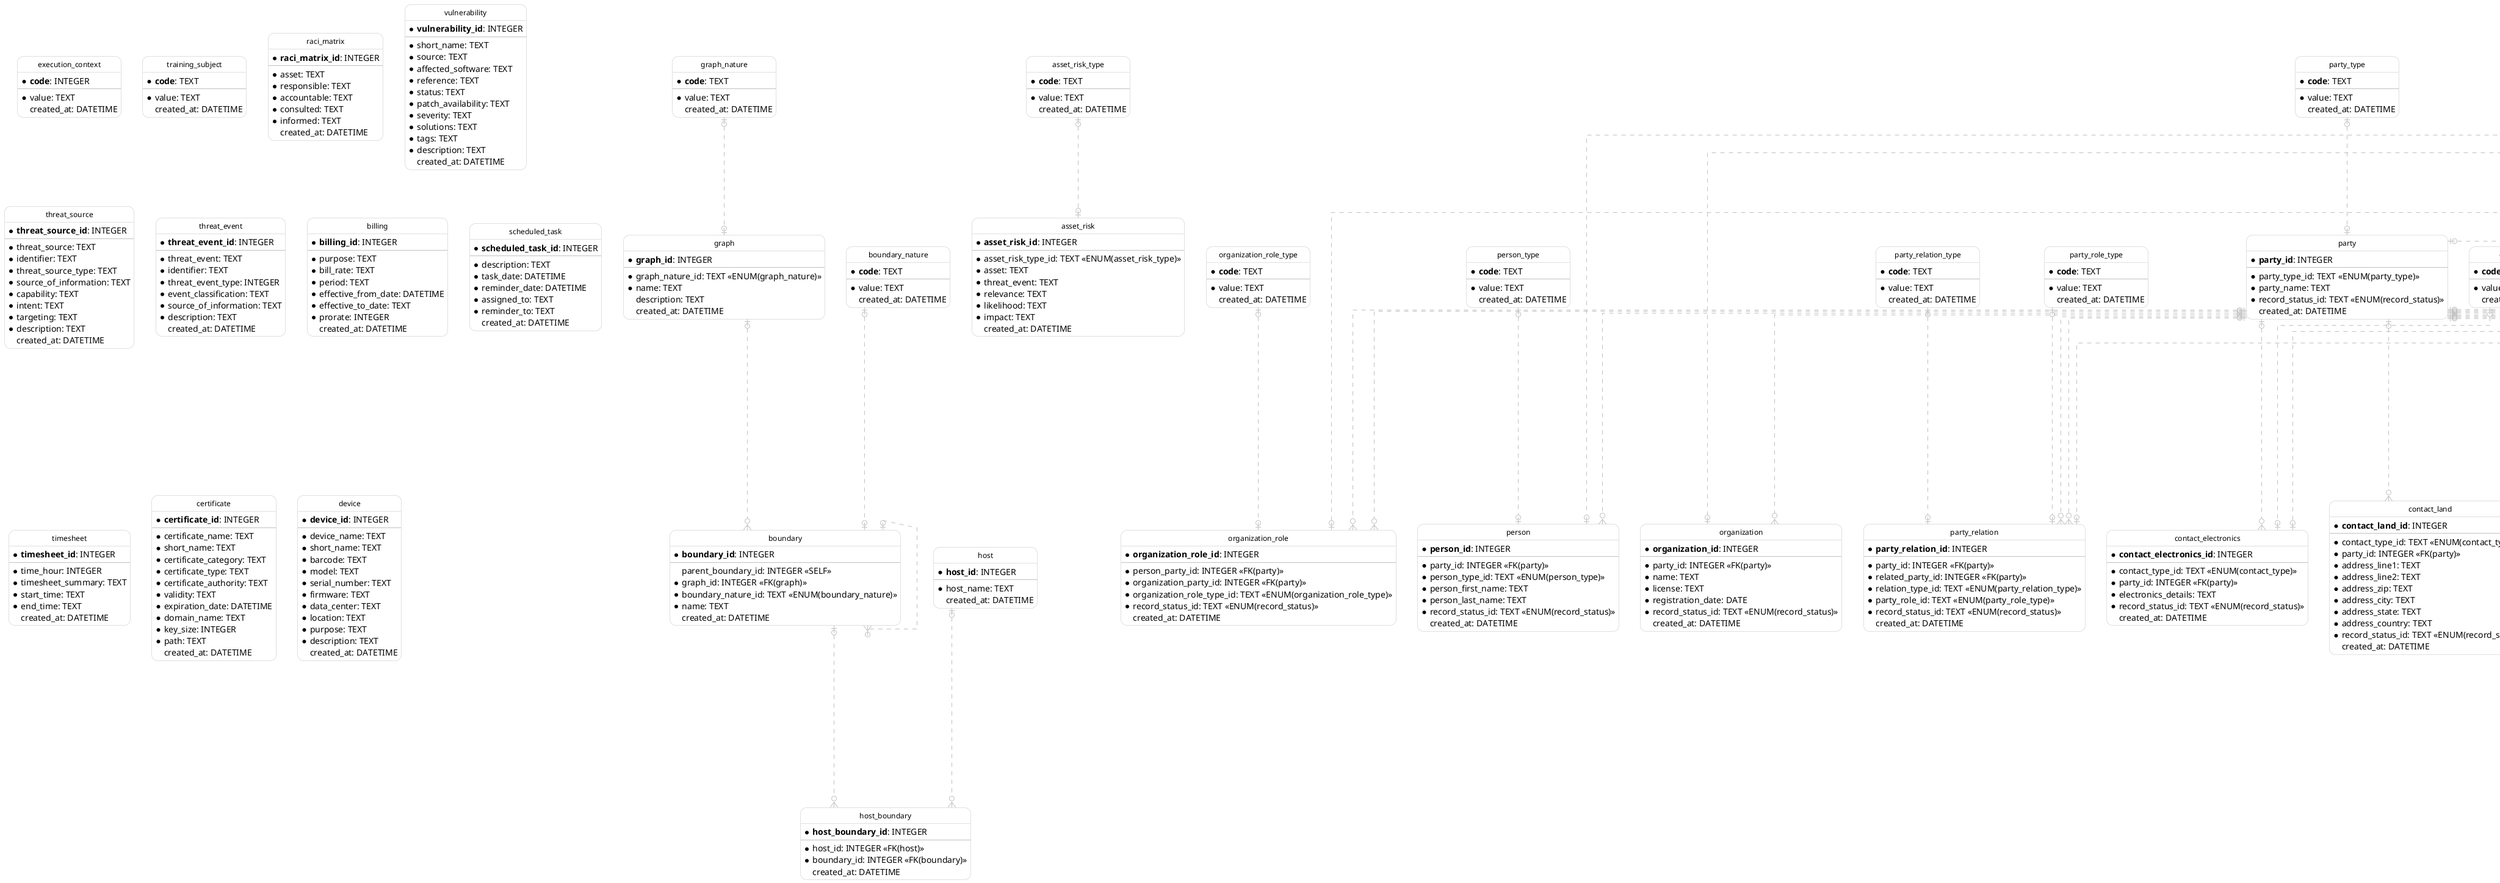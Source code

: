 @startuml models
  hide circle
  skinparam linetype ortho
  skinparam roundcorner 20
  skinparam class {
    BackgroundColor White
    ArrowColor Silver
    BorderColor Silver
    FontColor Black
    FontSize 12
  }

  entity "execution_context" as execution_context {
    * **code**: INTEGER
    --
    * value: TEXT
      created_at: DATETIME
  }

  entity "graph_nature" as graph_nature {
    * **code**: TEXT
    --
    * value: TEXT
      created_at: DATETIME
  }

  entity "boundary_nature" as boundary_nature {
    * **code**: TEXT
    --
    * value: TEXT
      created_at: DATETIME
  }

  entity "asset_risk_type" as asset_risk_type {
    * **code**: TEXT
    --
    * value: TEXT
      created_at: DATETIME
  }

  entity "organization_role_type" as organization_role_type {
    * **code**: TEXT
    --
    * value: TEXT
      created_at: DATETIME
  }

  entity "party_type" as party_type {
    * **code**: TEXT
    --
    * value: TEXT
      created_at: DATETIME
  }

  entity "person_type" as person_type {
    * **code**: TEXT
    --
    * value: TEXT
      created_at: DATETIME
  }

  entity "contact_type" as contact_type {
    * **code**: TEXT
    --
    * value: TEXT
      created_at: DATETIME
  }

  entity "party_relation_type" as party_relation_type {
    * **code**: TEXT
    --
    * value: TEXT
      created_at: DATETIME
  }

  entity "record_status" as record_status {
    * **code**: TEXT
    --
    * value: TEXT
      created_at: DATETIME
  }

  entity "training_subject" as training_subject {
    * **code**: TEXT
    --
    * value: TEXT
      created_at: DATETIME
  }

  entity "status_value" as status_value {
    * **code**: TEXT
    --
    * value: TEXT
      created_at: DATETIME
  }

  entity "rating_value" as rating_value {
    * **code**: TEXT
    --
    * value: TEXT
      created_at: DATETIME
  }

  entity "contract_type" as contract_type {
    * **code**: TEXT
    --
    * value: TEXT
      created_at: DATETIME
  }

  entity "agreement_type" as agreement_type {
    * **code**: TEXT
    --
    * value: TEXT
      created_at: DATETIME
  }

  entity "risk_type" as risk_type {
    * **code**: TEXT
    --
    * value: TEXT
      created_at: DATETIME
  }

  entity "severity_type" as severity_type {
    * **code**: TEXT
    --
    * value: TEXT
      created_at: DATETIME
  }

  entity "priority_type" as priority_type {
    * **code**: TEXT
    --
    * value: TEXT
      created_at: DATETIME
  }

  entity "incident_type" as incident_type {
    * **code**: TEXT
    --
    * value: TEXT
      created_at: DATETIME
  }

  entity "incident_status" as incident_status {
    * **code**: TEXT
    --
    * value: TEXT
      created_at: DATETIME
  }

  entity "incident_category_type" as incident_category_type {
    * **code**: TEXT
    --
    * value: TEXT
      created_at: DATETIME
  }

  entity "risk_subject" as risk_subject {
    * **code**: TEXT
    --
    * value: TEXT
      created_at: DATETIME
  }

  entity "party_role_type" as party_role_type {
    * **code**: TEXT
    --
    * value: TEXT
      created_at: DATETIME
  }

  entity "host" as host {
    * **host_id**: INTEGER
    --
    * host_name: TEXT
      created_at: DATETIME
  }

  entity "graph" as graph {
    * **graph_id**: INTEGER
    --
    * graph_nature_id: TEXT <<ENUM(graph_nature)>>
    * name: TEXT
      description: TEXT
      created_at: DATETIME
  }

  entity "boundary" as boundary {
    * **boundary_id**: INTEGER
    --
      parent_boundary_id: INTEGER <<SELF>>
    * graph_id: INTEGER <<FK(graph)>>
    * boundary_nature_id: TEXT <<ENUM(boundary_nature)>>
    * name: TEXT
      created_at: DATETIME
  }

  entity "host_boundary" as host_boundary {
    * **host_boundary_id**: INTEGER
    --
    * host_id: INTEGER <<FK(host)>>
    * boundary_id: INTEGER <<FK(boundary)>>
      created_at: DATETIME
  }

  entity "raci_matrix" as raci_matrix {
    * **raci_matrix_id**: INTEGER
    --
    * asset: TEXT
    * responsible: TEXT
    * accountable: TEXT
    * consulted: TEXT
    * informed: TEXT
      created_at: DATETIME
  }

  entity "asset_risk" as asset_risk {
    * **asset_risk_id**: INTEGER
    --
    * asset_risk_type_id: TEXT <<ENUM(asset_risk_type)>>
    * asset: TEXT
    * threat_event: TEXT
    * relevance: TEXT
    * likelihood: TEXT
    * impact: TEXT
      created_at: DATETIME
  }

  entity "vulnerability" as vulnerability {
    * **vulnerability_id**: INTEGER
    --
    * short_name: TEXT
    * source: TEXT
    * affected_software: TEXT
    * reference: TEXT
    * status: TEXT
    * patch_availability: TEXT
    * severity: TEXT
    * solutions: TEXT
    * tags: TEXT
    * description: TEXT
      created_at: DATETIME
  }

  entity "threat_source" as threat_source {
    * **threat_source_id**: INTEGER
    --
    * threat_source: TEXT
    * identifier: TEXT
    * threat_source_type: TEXT
    * source_of_information: TEXT
    * capability: TEXT
    * intent: TEXT
    * targeting: TEXT
    * description: TEXT
      created_at: DATETIME
  }

  entity "threat_event" as threat_event {
    * **threat_event_id**: INTEGER
    --
    * threat_event: TEXT
    * identifier: TEXT
    * threat_event_type: INTEGER
    * event_classification: TEXT
    * source_of_information: TEXT
    * description: TEXT
      created_at: DATETIME
  }

  entity "billing" as billing {
    * **billing_id**: INTEGER
    --
    * purpose: TEXT
    * bill_rate: TEXT
    * period: TEXT
    * effective_from_date: DATETIME
    * effective_to_date: TEXT
    * prorate: INTEGER
      created_at: DATETIME
  }

  entity "scheduled_task" as scheduled_task {
    * **scheduled_task_id**: INTEGER
    --
    * description: TEXT
    * task_date: DATETIME
    * reminder_date: DATETIME
    * assigned_to: TEXT
    * reminder_to: TEXT
      created_at: DATETIME
  }

  entity "timesheet" as timesheet {
    * **timesheet_id**: INTEGER
    --
    * time_hour: INTEGER
    * timesheet_summary: TEXT
    * start_time: TEXT
    * end_time: TEXT
      created_at: DATETIME
  }

  entity "certificate" as certificate {
    * **certificate_id**: INTEGER
    --
    * certificate_name: TEXT
    * short_name: TEXT
    * certificate_category: TEXT
    * certificate_type: TEXT
    * certificate_authority: TEXT
    * validity: TEXT
    * expiration_date: DATETIME
    * domain_name: TEXT
    * key_size: INTEGER
    * path: TEXT
      created_at: DATETIME
  }

  entity "device" as device {
    * **device_id**: INTEGER
    --
    * device_name: TEXT
    * short_name: TEXT
    * barcode: TEXT
    * model: TEXT
    * serial_number: TEXT
    * firmware: TEXT
    * data_center: TEXT
    * location: TEXT
    * purpose: TEXT
    * description: TEXT
      created_at: DATETIME
  }

  entity "party" as party {
    * **party_id**: INTEGER
    --
    * party_type_id: TEXT <<ENUM(party_type)>>
    * party_name: TEXT
    * record_status_id: TEXT <<ENUM(record_status)>>
      created_at: DATETIME
  }

  entity "person" as person {
    * **person_id**: INTEGER
    --
    * party_id: INTEGER <<FK(party)>>
    * person_type_id: TEXT <<ENUM(person_type)>>
    * person_first_name: TEXT
    * person_last_name: TEXT
    * record_status_id: TEXT <<ENUM(record_status)>>
      created_at: DATETIME
  }

  entity "organization" as organization {
    * **organization_id**: INTEGER
    --
    * party_id: INTEGER <<FK(party)>>
    * name: TEXT
    * license: TEXT
    * registration_date: DATE
    * record_status_id: TEXT <<ENUM(record_status)>>
      created_at: DATETIME
  }

  entity "party_relation" as party_relation {
    * **party_relation_id**: INTEGER
    --
    * party_id: INTEGER <<FK(party)>>
    * related_party_id: INTEGER <<FK(party)>>
    * relation_type_id: TEXT <<ENUM(party_relation_type)>>
    * party_role_id: TEXT <<ENUM(party_role_type)>>
    * record_status_id: TEXT <<ENUM(record_status)>>
      created_at: DATETIME
  }

  entity "contact_electronics" as contact_electronics {
    * **contact_electronics_id**: INTEGER
    --
    * contact_type_id: TEXT <<ENUM(contact_type)>>
    * party_id: INTEGER <<FK(party)>>
    * electronics_details: TEXT
    * record_status_id: TEXT <<ENUM(record_status)>>
      created_at: DATETIME
  }

  entity "contact_land" as contact_land {
    * **contact_land_id**: INTEGER
    --
    * contact_type_id: TEXT <<ENUM(contact_type)>>
    * party_id: INTEGER <<FK(party)>>
    * address_line1: TEXT
    * address_line2: TEXT
    * address_zip: TEXT
    * address_city: TEXT
    * address_state: TEXT
    * address_country: TEXT
    * record_status_id: TEXT <<ENUM(record_status)>>
      created_at: DATETIME
  }

  entity "organization_role" as organization_role {
    * **organization_role_id**: INTEGER
    --
    * person_party_id: INTEGER <<FK(party)>>
    * organization_party_id: INTEGER <<FK(party)>>
    * organization_role_type_id: TEXT <<ENUM(organization_role_type)>>
    * record_status_id: TEXT <<ENUM(record_status)>>
      created_at: DATETIME
  }

  entity "rating" as rating {
    * **rating_id**: INTEGER
    --
    * party_id: INTEGER <<FK(party)>>
    * score_id: TEXT <<ENUM(rating_value)>>
    * record_status_id: TEXT <<ENUM(record_status)>>
      created_at: DATETIME
  }

  entity "contract" as contract {
    * **contract_id**: INTEGER
    --
    * party_id: INTEGER <<FK(party)>>
    * contract_type_id: TEXT <<ENUM(contract_type)>>
    * date_contract_signed: DATETIME
    * date_contract_expires: DATETIME
    * date_of_last_review: DATETIME
    * date_of_next_review: DATETIME
    * date_of_contract_review: DATETIME
    * date_of_contract_approval: DATETIME
    * record_status_id: TEXT <<ENUM(record_status)>>
      created_at: DATETIME
  }

  entity "note" as note {
    * **note_id**: INTEGER
    --
    * party_id: INTEGER <<FK(party)>>
    * note: TEXT
    * record_status_id: TEXT <<ENUM(record_status)>>
      created_at: DATETIME
  }

  entity "agreement" as agreement {
    * **agreement_id**: INTEGER
    --
    * party_id: INTEGER <<FK(party)>>
    * agreement_type_id: TEXT <<ENUM(agreement_type)>>
    * signed_status_id: TEXT <<ENUM(status_value)>>
    * document_path: TEXT
    * record_status_id: TEXT <<ENUM(record_status)>>
      created_at: DATETIME
  }

  entity "risk_register" as risk_register {
    * **risk_register_id**: INTEGER
    --
    * description: TEXT
    * risk_subject_id: TEXT <<ENUM(risk_subject)>>
    * risk_type_id: TEXT <<ENUM(risk_type)>>
    * impact_to_the_organization: TEXT
    * rating_likelihood_id: TEXT <<ENUM(rating_value)>>
    * rating_impact_id: TEXT <<ENUM(rating_value)>>
    * rating_overall_risk_id: TEXT <<ENUM(rating_value)>>
    * control_effectivenes_controls_in_place: TEXT
    * control_effectivenes_control_effectiveness_id: TEXT <<ENUM(rating_value)>>
    * control_effectivenes_over_all_residual_risk_rating_id: TEXT <<ENUM(rating_value)>>
    * mitigation_further_actions: TEXT
    * control_monitor_mitigation_actions_tracking_strategy: TEXT
    * control_monitor_action_due_date: DATE
    * control_monitor_risk_owner_id: INTEGER <<FK(party)>>
    * record_status_id: TEXT <<ENUM(record_status)>>
      created_at: DATETIME
  }

  entity "incident" as incident {
    * **incident_id**: INTEGER
    --
    * title: TEXT
    * incident_date: DATE
    * time_and_time_zone: DATETIME
    * category_id: TEXT <<ENUM(incident_category_type)>>
    * severity_id: TEXT <<ENUM(severity_type)>>
    * priority_id: TEXT <<ENUM(priority_type)>>
    * internal_or_external_id: TEXT <<ENUM(incident_type)>>
    * location: TEXT
    * it_service_impacted: TEXT
    * impacted_modules: TEXT
    * impacted_dept: TEXT
    * reported_by_id: INTEGER <<FK(party)>>
    * reported_to_id: INTEGER <<FK(party)>>
    * brief_description: TEXT
    * detailed_description: TEXT
    * assigned_to_id: INTEGER <<FK(party)>>
    * assigned_date: DATE
    * investigation_details: TEXT
    * containment_details: TEXT
    * eradication_details: TEXT
    * bussiness_impact: TEXT
    * lessons_learned: TEXT
    * status_id: TEXT <<ENUM(incident_status)>>
    * closed_date: DATE
    * feedback_from_business: TEXT
    * reported_to_regulatory: TEXT
    * report_date: DATE
    * report_time: DATETIME
    * record_status_id: TEXT <<ENUM(record_status)>>
      created_at: DATETIME
  }

  graph_nature |o..o| graph
  boundary |o..o{ boundary
  graph |o..o{ boundary
  boundary_nature |o..o| boundary
  host |o..o{ host_boundary
  boundary |o..o{ host_boundary
  asset_risk_type |o..o| asset_risk
  party_type |o..o| party
  record_status |o..o| party
  party |o..o{ person
  person_type |o..o| person
  record_status |o..o| person
  party |o..o{ organization
  record_status |o..o| organization
  party |o..o{ party_relation
  party |o..o{ party_relation
  party_relation_type |o..o| party_relation
  party_role_type |o..o| party_relation
  record_status |o..o| party_relation
  contact_type |o..o| contact_electronics
  party |o..o{ contact_electronics
  record_status |o..o| contact_electronics
  contact_type |o..o| contact_land
  party |o..o{ contact_land
  record_status |o..o| contact_land
  party |o..o{ organization_role
  party |o..o{ organization_role
  organization_role_type |o..o| organization_role
  record_status |o..o| organization_role
  party |o..o{ rating
  rating_value |o..o| rating
  record_status |o..o| rating
  party |o..o{ contract
  contract_type |o..o| contract
  record_status |o..o| contract
  party |o..o{ note
  record_status |o..o| note
  party |o..o{ agreement
  agreement_type |o..o| agreement
  status_value |o..o| agreement
  record_status |o..o| agreement
  risk_subject |o..o| risk_register
  risk_type |o..o| risk_register
  rating_value |o..o| risk_register
  rating_value |o..o| risk_register
  rating_value |o..o| risk_register
  rating_value |o..o| risk_register
  rating_value |o..o| risk_register
  party |o..o{ risk_register
  record_status |o..o| risk_register
  incident_category_type |o..o| incident
  severity_type |o..o| incident
  priority_type |o..o| incident
  incident_type |o..o| incident
  party |o..o{ incident
  party |o..o{ incident
  party |o..o{ incident
  incident_status |o..o| incident
  record_status |o..o| incident
@enduml